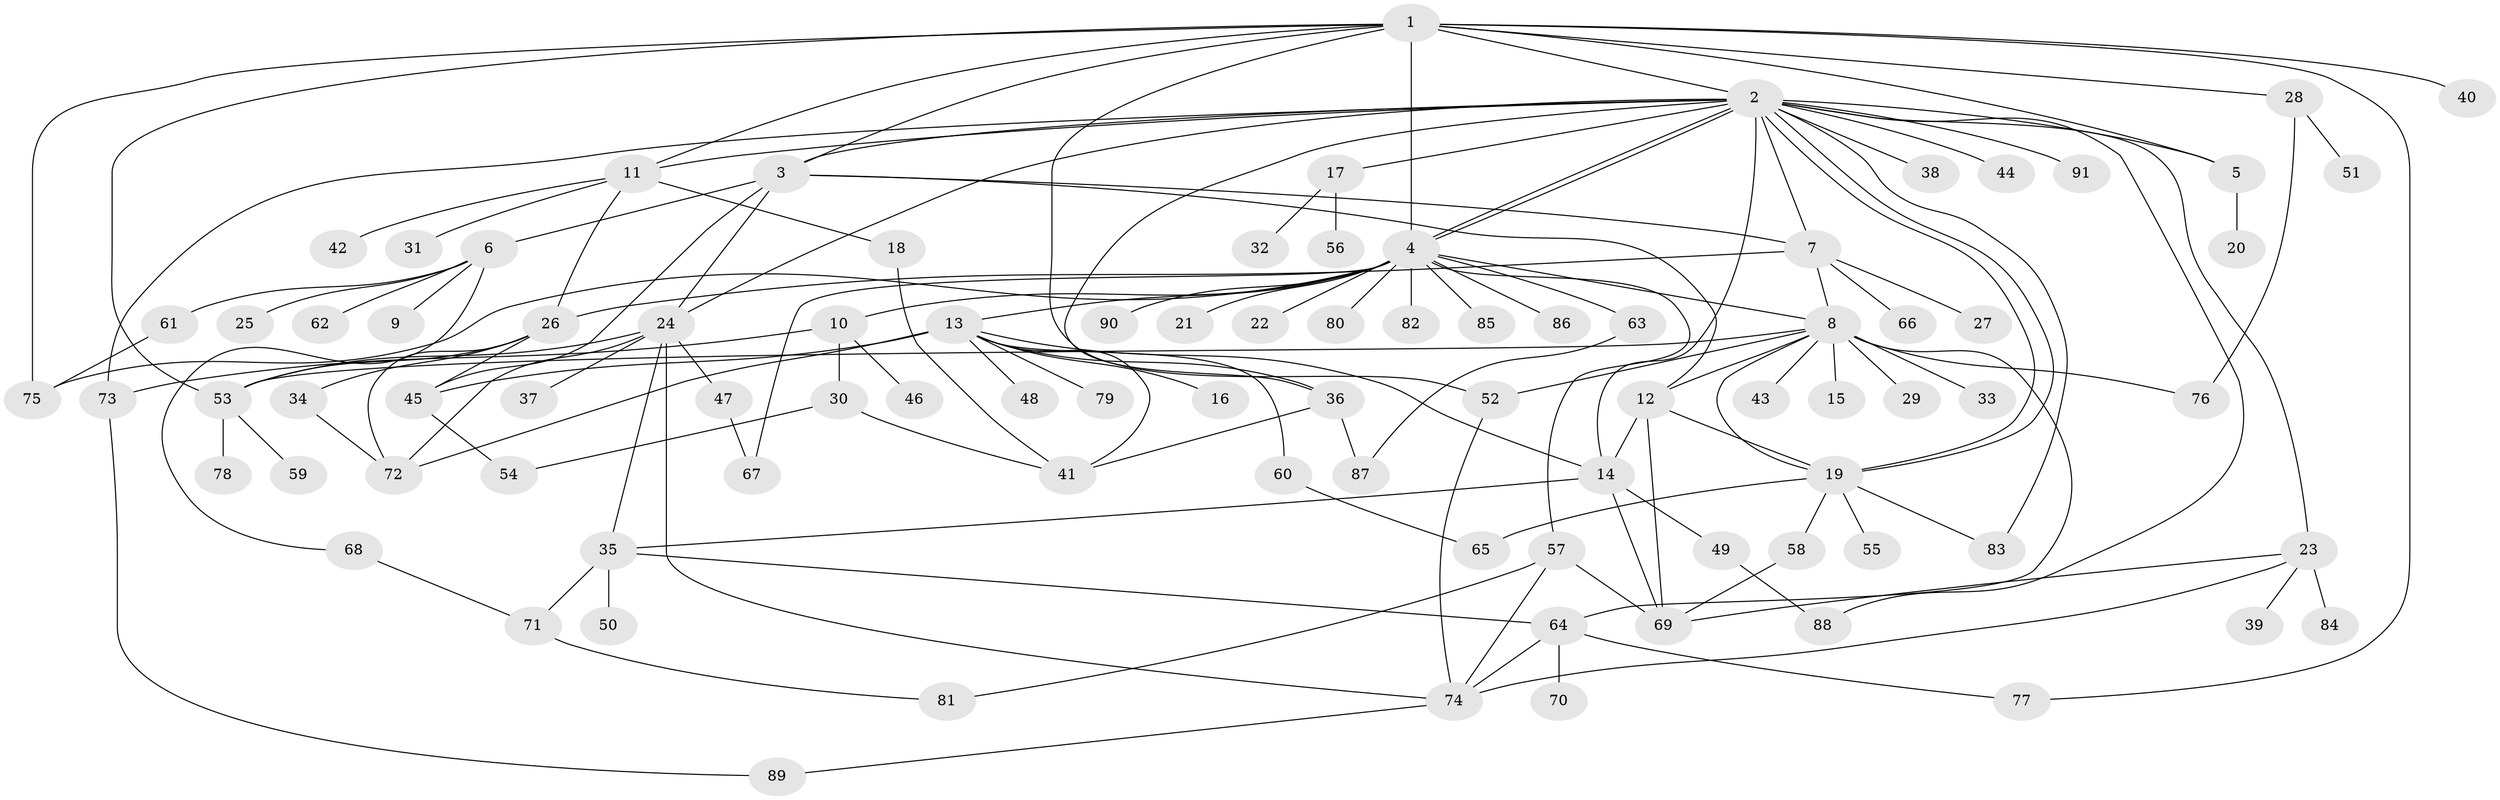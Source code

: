 // coarse degree distribution, {9: 0.030303030303030304, 32: 0.015151515151515152, 10: 0.030303030303030304, 3: 0.10606060606060606, 5: 0.09090909090909091, 11: 0.015151515151515152, 1: 0.45454545454545453, 2: 0.16666666666666666, 7: 0.030303030303030304, 8: 0.030303030303030304, 6: 0.015151515151515152, 4: 0.015151515151515152}
// Generated by graph-tools (version 1.1) at 2025/41/03/06/25 10:41:45]
// undirected, 91 vertices, 142 edges
graph export_dot {
graph [start="1"]
  node [color=gray90,style=filled];
  1;
  2;
  3;
  4;
  5;
  6;
  7;
  8;
  9;
  10;
  11;
  12;
  13;
  14;
  15;
  16;
  17;
  18;
  19;
  20;
  21;
  22;
  23;
  24;
  25;
  26;
  27;
  28;
  29;
  30;
  31;
  32;
  33;
  34;
  35;
  36;
  37;
  38;
  39;
  40;
  41;
  42;
  43;
  44;
  45;
  46;
  47;
  48;
  49;
  50;
  51;
  52;
  53;
  54;
  55;
  56;
  57;
  58;
  59;
  60;
  61;
  62;
  63;
  64;
  65;
  66;
  67;
  68;
  69;
  70;
  71;
  72;
  73;
  74;
  75;
  76;
  77;
  78;
  79;
  80;
  81;
  82;
  83;
  84;
  85;
  86;
  87;
  88;
  89;
  90;
  91;
  1 -- 2;
  1 -- 3;
  1 -- 4;
  1 -- 5;
  1 -- 11;
  1 -- 28;
  1 -- 40;
  1 -- 52;
  1 -- 53;
  1 -- 75;
  1 -- 77;
  2 -- 3;
  2 -- 4;
  2 -- 4;
  2 -- 5;
  2 -- 7;
  2 -- 11;
  2 -- 14;
  2 -- 17;
  2 -- 19;
  2 -- 19;
  2 -- 23;
  2 -- 24;
  2 -- 36;
  2 -- 38;
  2 -- 44;
  2 -- 73;
  2 -- 83;
  2 -- 88;
  2 -- 91;
  3 -- 6;
  3 -- 7;
  3 -- 12;
  3 -- 24;
  3 -- 45;
  4 -- 8;
  4 -- 10;
  4 -- 13;
  4 -- 21;
  4 -- 22;
  4 -- 57;
  4 -- 63;
  4 -- 67;
  4 -- 75;
  4 -- 80;
  4 -- 82;
  4 -- 85;
  4 -- 86;
  4 -- 90;
  5 -- 20;
  6 -- 9;
  6 -- 25;
  6 -- 61;
  6 -- 62;
  6 -- 68;
  7 -- 8;
  7 -- 26;
  7 -- 27;
  7 -- 66;
  8 -- 12;
  8 -- 15;
  8 -- 19;
  8 -- 29;
  8 -- 33;
  8 -- 43;
  8 -- 52;
  8 -- 53;
  8 -- 64;
  8 -- 76;
  10 -- 30;
  10 -- 46;
  10 -- 73;
  11 -- 18;
  11 -- 26;
  11 -- 31;
  11 -- 42;
  12 -- 14;
  12 -- 19;
  12 -- 69;
  13 -- 14;
  13 -- 16;
  13 -- 36;
  13 -- 41;
  13 -- 45;
  13 -- 48;
  13 -- 60;
  13 -- 72;
  13 -- 79;
  14 -- 35;
  14 -- 49;
  14 -- 69;
  17 -- 32;
  17 -- 56;
  18 -- 41;
  19 -- 55;
  19 -- 58;
  19 -- 65;
  19 -- 83;
  23 -- 39;
  23 -- 69;
  23 -- 74;
  23 -- 84;
  24 -- 35;
  24 -- 37;
  24 -- 47;
  24 -- 53;
  24 -- 72;
  24 -- 74;
  26 -- 34;
  26 -- 45;
  26 -- 53;
  26 -- 72;
  28 -- 51;
  28 -- 76;
  30 -- 41;
  30 -- 54;
  34 -- 72;
  35 -- 50;
  35 -- 64;
  35 -- 71;
  36 -- 41;
  36 -- 87;
  45 -- 54;
  47 -- 67;
  49 -- 88;
  52 -- 74;
  53 -- 59;
  53 -- 78;
  57 -- 69;
  57 -- 74;
  57 -- 81;
  58 -- 69;
  60 -- 65;
  61 -- 75;
  63 -- 87;
  64 -- 70;
  64 -- 74;
  64 -- 77;
  68 -- 71;
  71 -- 81;
  73 -- 89;
  74 -- 89;
}

